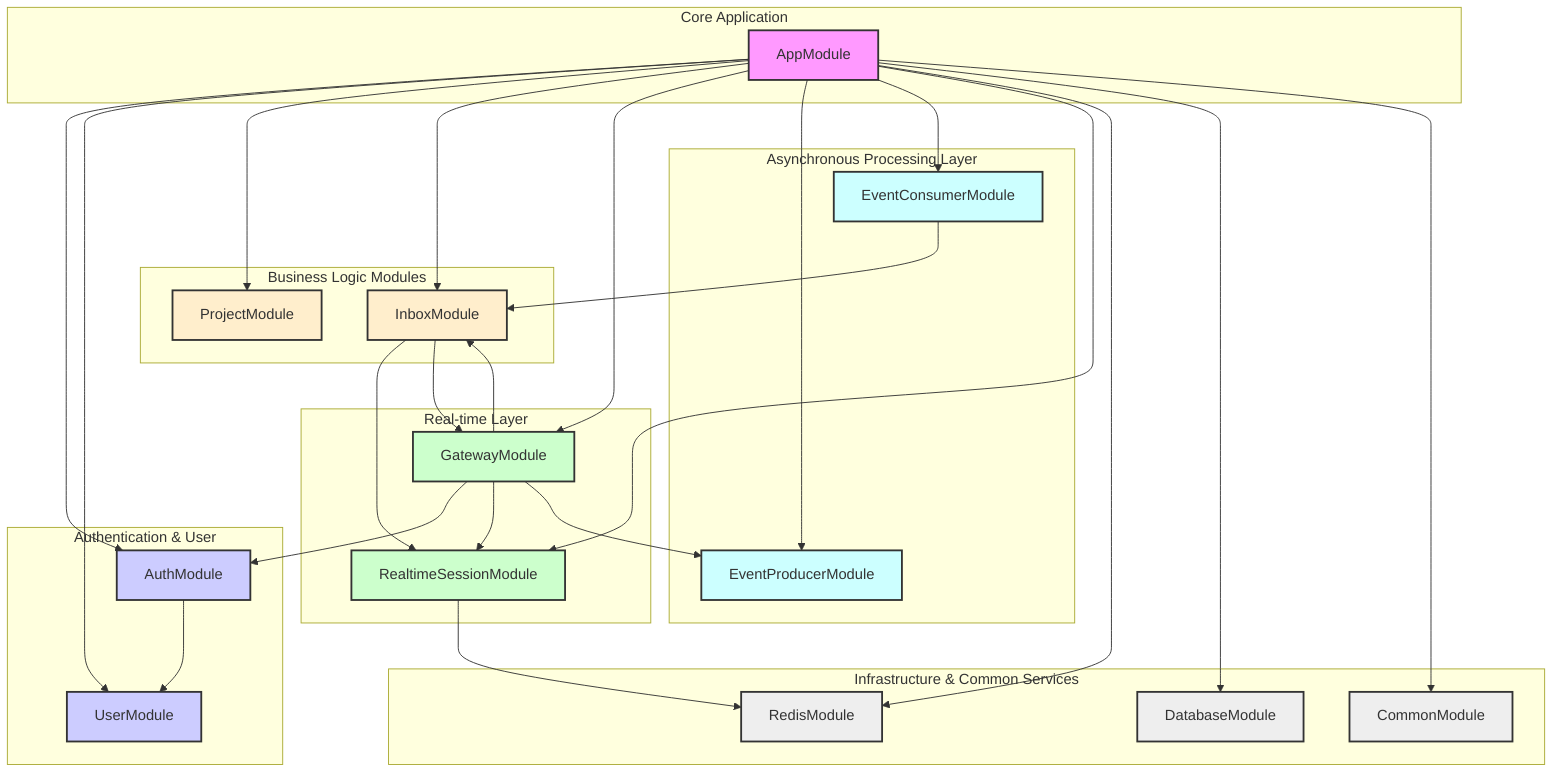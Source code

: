 graph TD;
    subgraph "Core Application"
        AppModule;
    end

    subgraph "Authentication & User"
        AuthModule;
        UserModule;
    end

    subgraph "Business Logic Modules"
        ProjectModule;
        InboxModule;
    end

    subgraph "Real-time Layer"
        GatewayModule;
        RealtimeSessionModule;
    end
    
    subgraph "Asynchronous Processing Layer"
        EventProducerModule;
        EventConsumerModule;
    end

    subgraph "Infrastructure & Common Services"
        DatabaseModule;
        RedisModule;
        CommonModule;
    end

    %% Dependencies
    AppModule --> AuthModule;
    AppModule --> UserModule;
    AppModule --> ProjectModule;
    AppModule --> InboxModule;
    AppModule --> GatewayModule;
    AppModule --> EventProducerModule;
    AppModule --> EventConsumerModule;
    AppModule --> RealtimeSessionModule;
    AppModule --> RedisModule;
    AppModule --> DatabaseModule;
    AppModule --> CommonModule;

    AuthModule --> UserModule;
    
    GatewayModule --> AuthModule;
    GatewayModule --> RealtimeSessionModule;
    GatewayModule --> EventProducerModule;
    GatewayModule --> InboxModule;

    EventConsumerModule --> InboxModule;
    
    InboxModule --> RealtimeSessionModule;
    InboxModule --> GatewayModule;

    RealtimeSessionModule --> RedisModule;

    %% Styling
    classDef app fill:#f9f,stroke:#333,stroke-width:2px;
    classDef auth fill:#ccf,stroke:#333,stroke-width:2px;
    classDef bizlogic fill:#fec,stroke:#333,stroke-width:2px;
    classDef realtime fill:#cfc,stroke:#333,stroke-width:2px;
    classDef async fill:#cff,stroke:#333,stroke-width:2px;
    classDef infra fill:#eee,stroke:#333,stroke-width:2px;

    class AppModule app;
    class AuthModule,UserModule auth;
    class ProjectModule,InboxModule bizlogic;
    class GatewayModule,RealtimeSessionModule realtime;
    class EventProducerModule,EventConsumerModule async;
    class DatabaseModule,RedisModule,CommonModule infra;